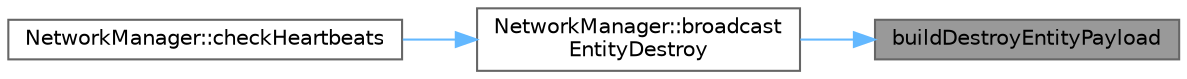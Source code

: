 digraph "buildDestroyEntityPayload"
{
 // LATEX_PDF_SIZE
  bgcolor="transparent";
  edge [fontname=Helvetica,fontsize=10,labelfontname=Helvetica,labelfontsize=10];
  node [fontname=Helvetica,fontsize=10,shape=box,height=0.2,width=0.4];
  rankdir="RL";
  Node1 [id="Node000001",label="buildDestroyEntityPayload",height=0.2,width=0.4,color="gray40", fillcolor="grey60", style="filled", fontcolor="black",tooltip="Builds the payload for a destroy entity message."];
  Node1 -> Node2 [id="edge1_Node000001_Node000002",dir="back",color="steelblue1",style="solid",tooltip=" "];
  Node2 [id="Node000002",label="NetworkManager::broadcast\lEntityDestroy",height=0.2,width=0.4,color="grey40", fillcolor="white", style="filled",URL="$classNetworkManager.html#af230711df1b288f56d28d47b7ace5a04",tooltip="Broadcasts a destroy entity message to all clients for a given entity."];
  Node2 -> Node3 [id="edge2_Node000002_Node000003",dir="back",color="steelblue1",style="solid",tooltip=" "];
  Node3 [id="Node000003",label="NetworkManager::checkHeartbeats",height=0.2,width=0.4,color="grey40", fillcolor="white", style="filled",URL="$classNetworkManager.html#afd4ea8a9da6b609f00abace2e40767f9",tooltip="Checks the heartbeat of each client and removes timed-out clients."];
}
